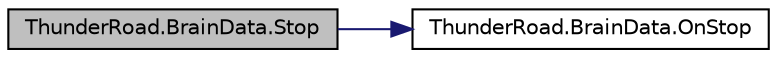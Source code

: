 digraph "ThunderRoad.BrainData.Stop"
{
 // LATEX_PDF_SIZE
  edge [fontname="Helvetica",fontsize="10",labelfontname="Helvetica",labelfontsize="10"];
  node [fontname="Helvetica",fontsize="10",shape=record];
  rankdir="LR";
  Node1 [label="ThunderRoad.BrainData.Stop",height=0.2,width=0.4,color="black", fillcolor="grey75", style="filled", fontcolor="black",tooltip="Stops this instance."];
  Node1 -> Node2 [color="midnightblue",fontsize="10",style="solid",fontname="Helvetica"];
  Node2 [label="ThunderRoad.BrainData.OnStop",height=0.2,width=0.4,color="black", fillcolor="white", style="filled",URL="$class_thunder_road_1_1_brain_data.html#a7cef71f5f8916f3aa82e589a35376287",tooltip="Called when [stop]."];
}
